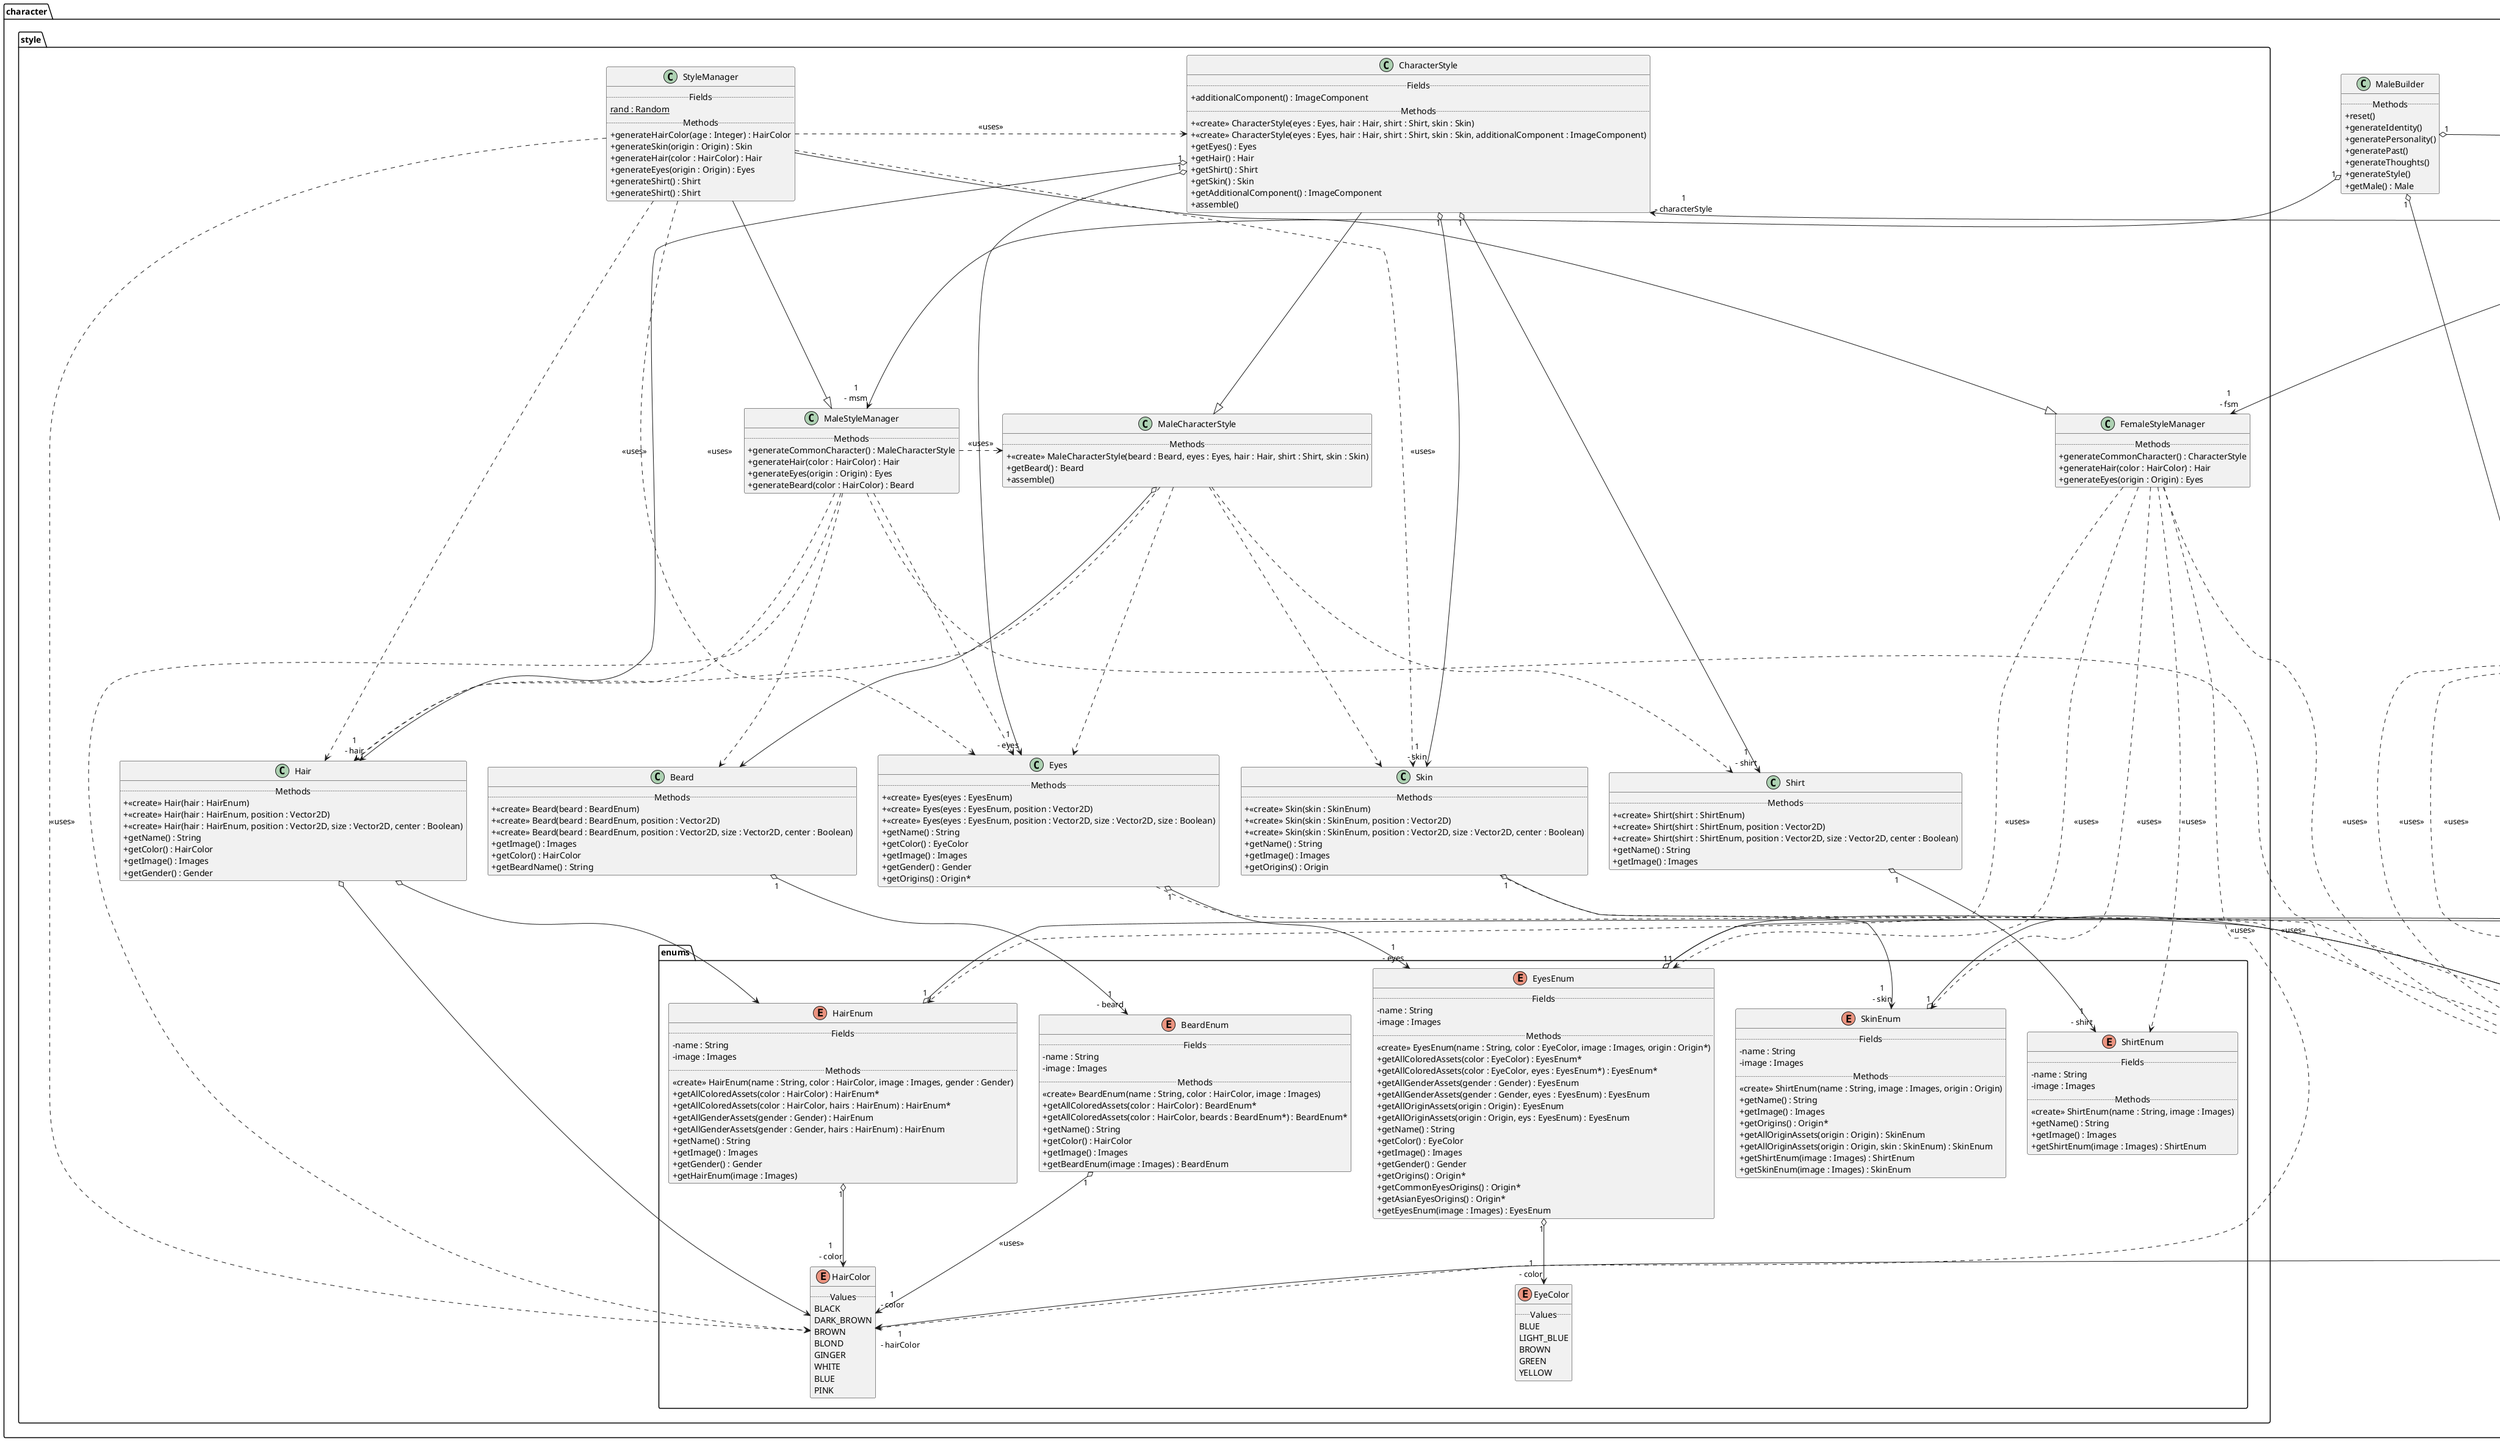 @startuml
skinparam classAttributeIconSize 0

package character{
    package identity{
        package enums{
            enum FirstName{
                ..Fields..
                - firstName : String
                ..Methods..
                <<create>> FirstName(firstname : FirstName, gender : Gender, origin : Origin)
                + getFirstName() : String
                + getGender() : Gender
                + getOrigin() : Origin
                + getAllOriginFirstName(origin : Origin) : FirstName*
                + getAllMaleFirstName() : FirstName*
                + getAllMaleFirstName(firstnames : FirstName) : FirstName*
                + getAllFemaleFirstName() : FirstName*
                + getAllFemaleFirstName(firstnames : FirstName) : FirstName*
            }
            enum Gender{
                ..Values..
                MALE
                FEMALE
                UNKNOWN
            }
            enum LastName{
                ..Methods..
                <<create>> LastName(origin : Origin)
                + getOrigin() : Origin
                + getAllOriginLastNames(origin : Origin) : LastName*
                + cleanName() : String
            }
            enum Origin{
                ..Values..
                FRENCH
                GERMAN
                ARABIC
                SPANISH
                ASIAN
                AMERICAN
                RUSSIAN
                AFRICAN
                ..Methods..
                + cleanName() : String
            }
        }

        class IdentityManager{
            ..Fields..
            - rand : Random {static}
            ..Methods..
            + generateOrigin() : Origin {static}
            + generateMaleFirstName() : FirstName {static}
            + generateFemaleFirstName() : FirstName {static}
            + generateLastName() : LastName {static}
            + generateInteger() : Integer {static}
        }
    }

    package personality{
        package enums{
            package pastFacts{
                enum CommonPastFacts{
                    ..Fields..
                    - title : String
                    - description : String
                    ..Methods..
                    <<create>> CommonPastFacts(title : String, description : String, leaningMentalStrength : MentalStrength)
                    + getTitle() : String
                    + getDescription() : String
                    + getLeaningMentalStrength() : MentalStrength
                }
                enum GenderPastFacts{
                    ..Fields..
                    - title : String
                    - description : String
                    ..Methods..
                    <<create>> GenderPastFacts(title : String, description : String, leaningMentalStrength : MentalStrength, overridingThoughts : GenderThoughts, concernedGender : Gender)
                    + getTitle() : String
                    + getDescription() : String
                    + getLeaningMentalStrength() : MentalStrength
                    + getOverridingThoughts() : GenderThoughts
                    + getAllGenderPastFacts(g : Gender) : GenderPastFacts*
                    + getAllGenderPastFacts(g : Gender, genderPastFacts : GenderPastFacts*) : GenderPastFacts*
                }
                enum OriginPastFacts{
                    ..Fields..
                    - title : String
                    - description : String
                    ..Methods..
                    <<create>> OriginPastFacts(title : String, description : String, leaningMentalStrength : MentalStrength, overridingThoughts : OriginThoughts, concernedOrigins : Origin)
                    + getTitle() : String
                    + getDescription() : String
                    + getLeaningMentalStrength() : MentalStrength
                    + getOverridingThoughts() : OriginThoughts
                    + getAllOriginPastFacts(o : Origin) : OriginPastFacts*
                    + getAllOriginPastFacts(o : Origin, orifinPastFacts : OriginPastFacts*) : OriginPastFacts*
                }
                enum SexualOrientationPastFacts{
                    ..Fields..
                    - title : String
                    - description : String
                    ..Methods..
                    <<create>> SexualOrientationPastFacts(title : String, description : String, leaningMentalStrength : MentalStrength, overridingThoughts : SexualOrientationThoughts, overridingSexualOrientation : SexualOrientation)
                    + getTitle() : String
                    + getDescription() : String
                    + getLeaningMentalStrength() : MentalStrength
                    + getOverridingThoughts() : SexualOrientationThoughts
                    + getOverridingSexualOrientation() : SexualOrientation
                }
            }
            package thought{
                enum GenderThoughts{
                    ..Fields..
                    - title : String
                    - description : String
                    ..Methods..
                    <<create>> GenderThoughts(title : String, description : String)
                    + getTile() : String
                    + getDescription() : String
                    + cleanName() : String
                }
                enum OriginThoughts{
                    ..Fields..
                    - title : String
                    - description : String
                    ..Methods..
                    <<create>> OriginThoughts(title : String, description : String)
                    + getTile() : String
                    + getDescription() : String
                    + cleanName() : String
                }
                enum SexualOrientationThoughts{
                    ..Fields..
                    - title : String
                    - description : String
                    ..Methods..
                    <<create>> SexualOrientationThoughts(title : String, description : String)
                    + getTile() : String
                    + getDescription() : String
                    + cleanName() : String
                }
            }

            enum MentalStrength{
                ..Values..
                WEAK
                NORMAL
                BOLD
            }
            enum SexualOrientation{
                ..Values..
                STRAIGHT
                GAY
                LESBIAN
                BISEXUAL
            }
        }

        class PersonalityManager{
            ..Fields..
            - rand : Random {static}
            ..Methods..
            + generateCommonPastFact() : CommonPastFacts
            + generateGenderPastFact() : GenderPastFacts
            + generateOriginPastFact() : OriginPastFacts
            + generateSexualOrientationPastFact() : SexualOrientationPastFacts
            + generateMentalStrength() : MentalStrength
            + generateSexualOrientation() : SexualOrientation
            + generateOriginThoughts() : OriginThoughts
            + generateGenderThoughts() : GenderThoughts
            + GenerateSexualOrientationThoughts() : SexualOrientationThoughts

        }
    }

    package style{
        package enums{
            enum BeardEnum{
                ..Fields..
                - name : String
                - image : Images
                ..Methods..
                <<create>> BeardEnum(name : String, color : HairColor, image : Images)
                + getAllColoredAssets(color : HairColor) : BeardEnum*
                + getAllColoredAssets(color : HairColor, beards : BeardEnum*) : BeardEnum*
                + getName() : String
                + getColor() : HairColor
                + getImage() : Images
                + getBeardEnum(image : Images) : BeardEnum
            }
            enum EyeColor{
                ..Values..
                BLUE
                LIGHT_BLUE
                BROWN
                GREEN
                YELLOW
            }
            enum EyesEnum{
                ..Fields..
                - name : String
                - image : Images
                ..Methods..
                <<create>> EyesEnum(name : String, color : EyeColor, image : Images, origin : Origin*)
                + getAllColoredAssets(color : EyeColor) : EyesEnum*
                + getAllColoredAssets(color : EyeColor, eyes : EyesEnum*) : EyesEnum*
                + getAllGenderAssets(gender : Gender) : EyesEnum
                + getAllGenderAssets(gender : Gender, eyes : EyesEnum) : EyesEnum
                + getAllOriginAssets(origin : Origin) : EyesEnum
                + getAllOriginAssets(origin : Origin, eys : EyesEnum) : EyesEnum
                + getName() : String
                + getColor() : EyeColor
                + getImage() : Images
                + getGender() : Gender
                + getOrigins() : Origin*
                + getCommonEyesOrigins() : Origin*
                + getAsianEyesOrigins() : Origin*
                + getEyesEnum(image : Images) : EyesEnum
            }
            enum HairColor{
                ..Values..
                BLACK
                DARK_BROWN
                BROWN
                BLOND
                GINGER
                WHITE
                BLUE
                PINK
            }
            enum HairEnum{
                ..Fields..
                - name : String
                - image : Images
                ..Methods..
                <<create>> HairEnum(name : String, color : HairColor, image : Images, gender : Gender)
                + getAllColoredAssets(color : HairColor) : HairEnum*
                + getAllColoredAssets(color : HairColor, hairs : HairEnum) : HairEnum*
                + getAllGenderAssets(gender : Gender) : HairEnum
                + getAllGenderAssets(gender : Gender, hairs : HairEnum) : HairEnum
                + getName() : String
                + getImage() : Images
                + getGender() : Gender
                + getHairEnum(image : Images)
            }
            enum ShirtEnum{
                ..Fields..
                - name : String
                - image : Images
                ..Methods..
                <<create>> ShirtEnum(name : String, image : Images)
                + getName() : String
                + getImage() : Images
                + getShirtEnum(image : Images) : ShirtEnum
            }
            enum SkinEnum{
                ..Fields..
                - name : String
                - image : Images
                ..Methods..
                <<create>> ShirtEnum(name : String, image : Images, origin : Origin)
                + getName() : String
                + getImage() : Images
                + getOrigins() : Origin*
                + getAllOriginAssets(origin : Origin) : SkinEnum
                + getAllOriginAssets(origin : Origin, skin : SkinEnum) : SkinEnum
                + getShirtEnum(image : Images) : ShirtEnum
                + getSkinEnum(image : Images) : SkinEnum
            }
        }
        class Beard{
            ..Methods..
            + <<create>> Beard(beard : BeardEnum)
            + <<create>> Beard(beard : BeardEnum, position : Vector2D)
            + <<create>> Beard(beard : BeardEnum, position : Vector2D, size : Vector2D, center : Boolean)
            + getImage() : Images
            + getColor() : HairColor
            + getBeardName() : String
        }
        class CharacterStyle{
            ..Fields..
            + additionalComponent() : ImageComponent
            ..Methods..
            + <<create>> CharacterStyle(eyes : Eyes, hair : Hair, shirt : Shirt, skin : Skin)
            + <<create>> CharacterStyle(eyes : Eyes, hair : Hair, shirt : Shirt, skin : Skin, additionalComponent : ImageComponent)
            + getEyes() : Eyes
            + getHair() : Hair
            + getShirt() : Shirt
            + getSkin() : Skin
            + getAdditionalComponent() : ImageComponent
            + assemble()
        }
        class Eyes{
            ..Methods..
            + <<create>> Eyes(eyes : EyesEnum)
            + <<create>> Eyes(eyes : EyesEnum, position : Vector2D)
            + <<create>> Eyes(eyes : EyesEnum, position : Vector2D, size : Vector2D, size : Boolean)
            + getName() : String
            + getColor() : EyeColor
            + getImage() : Images
            + getGender() : Gender
            + getOrigins() : Origin*
        }
        class FemaleStyleManager{
            ..Methods..
            + generateCommonCharacter() : CharacterStyle
            + generateHair(color : HairColor) : Hair
            + generateEyes(origin : Origin) : Eyes
        }
        class Hair{
            ..Methods..
            + <<create>> Hair(hair : HairEnum)
            + <<create>> Hair(hair : HairEnum, position : Vector2D)
            + <<create>> Hair(hair : HairEnum, position : Vector2D, size : Vector2D, center : Boolean)
            + getName() : String
            + getColor() : HairColor
            + getImage() : Images
            + getGender() : Gender
        }
        class MaleCharacterStyle{
            ..Methods..
            + <<create>> MaleCharacterStyle(beard : Beard, eyes : Eyes, hair : Hair, shirt : Shirt, skin : Skin)
            + getBeard() : Beard
            + assemble()
        }
        class MaleStyleManager{
            ..Methods..
            + generateCommonCharacter() : MaleCharacterStyle
            + generateHair(color : HairColor) : Hair
            + generateEyes(origin : Origin) : Eyes
            + generateBeard(color : HairColor) : Beard
        }
        class Shirt{
            ..Methods..
            + <<create>> Shirt(shirt : ShirtEnum)
            + <<create>> Shirt(shirt : ShirtEnum, position : Vector2D)
            + <<create>> Shirt(shirt : ShirtEnum, position : Vector2D, size : Vector2D, center : Boolean)
            + getName() : String
            + getImage() : Images
        }
        class Skin{
            ..Methods..
            + <<create>> Skin(skin : SkinEnum)
            + <<create>> Skin(skin : SkinEnum, position : Vector2D)
            + <<create>> Skin(skin : SkinEnum, position : Vector2D, size : Vector2D, center : Boolean)
            + getName() : String
            + getImage() : Images
            + getOrigins() : Origin
        }
        class StyleManager{
            ..Fields..
            rand : Random {static}
            ..Methods..
            + generateHairColor(age : Integer) : HairColor
            + generateSkin(origin : Origin) : Skin
            + generateHair(color : HairColor) : Hair
            + generateEyes(origin : Origin) : Eyes
            + generateShirt() : Shirt
            + generateShirt() : Shirt
        }
    }

    abstract class Character{
        ..Fields..
        age : Integer
        ..Methods..
        + <<create>> Character(position : Vector2D)
        + getOrigin() : Origin
        + getFirstName() : FirstName
        + getLastName() : LastName
        + getAge() : Integer
        + getHairColor() : HairColor
        + getCharacterStyle() : CharacterStyle
        + getCommonPastFact() : CommonPastFacts
        + OriginPastFact() : OriginPastFacts
        + getGenderPastFact() : GenderPastFacts
        + getSexualOrientationFact() : SexualOrientationFacts
        + getMentalStrength() : MentalStrength
        + getSexualOrientation() : SexualOrientation
        + getOriginThoughts() : OriginThoughts
        + getSexualOrientationThoughts() : SexualOrientationThoughts
        + setOrigin(origin : Origin)
        + setFirstName(firstname : FirstName)
        + setLastName(lastName : Lastname)
        + setAge(age : Integer)
        + setHairColor(hairColor : HairColor)
        + setCharacterStyle(characterStyle : CharacterStyle)
        + setCommonPastFact(commonPastFact : CommonPastFacts)
        + setOriginPastFact(originPastFact : OriginPastFacts)
        + setGenderPastFact(genderPastFact : GenderPastFacts)
        + setSexualOrientationPastFact(sexualOrientationPastFact : SexualOrientationFacts)
        + setMentalStrength(mentalStrength : MentalStrength)
        + setSexualOrientation(sexualOrientation : SexualOrientation)
        + setOriginThoughts(originThoughts : OriginThoughts)
        + setSexualOrientationThoughts(sexualOrientationThoughts : SexualOrientationThoughts)
    }
    interface CharacterBuilder <<interface>>{
        ..Methods..
        + reset()
        + generateIdentity()
        + generatePersonality()
        + generatePast()
        + generateThoughts()
        + generateStyle()
    }
    class CharacterDirector{
        ..Methods..
        + <<create>> CharacterDirector(builder : CharacterBuilder)
        + getBuilder() : CharacterBuilder
        + setBuilder(builder : CharacterBuilder)
        + generateCharacter()
    }
    class Female{
        ..Methods..
        + <<create>> Female(position : Vector2D)
    }
    class FemaleBuilder{
        ..Methods..
        + reset()
        + generateIdentity()
        + generatePersonality()
        + generatePast()
        + generateThoughts()
        + generateStyle()
        + getFemale() : Female
    }
    class Male{
        ..Methods..
        + <<create>> Male(position : Vector2D)
    }
    class MaleBuilder{
        ..Methods..
        + reset()
        + generateIdentity()
        + generatePersonality()
        + generatePast()
        + generateThoughts()
        + generateStyle()
        + getMale() : Male
    }
}

'Identity
character.identity.enums.FirstName "1" o--> "1\n- gender" character.identity.enums.Gender
character.identity.enums.FirstName "1" o--> "1\n- origin" character.identity.enums.Origin

character.identity.enums.LastName "1" o--> "1\n- origin" character.identity.enums.Origin

character.identity.IdentityManager ..> character.identity.enums.Origin : <<uses>>
character.identity.IdentityManager ..> character.identity.enums.FirstName : <<uses>>
character.identity.IdentityManager ..> character.identity.enums.LastName : <<uses>>

'Personality
character.personality.enums.pastFacts.CommonPastFacts "1" o--> "1\n- leaningMentalStrength" character.personality.enums.MentalStrength

character.personality.enums.pastFacts.GenderPastFacts "1" o--> "1\n- leaningMentalStrength" character.personality.enums.MentalStrength
character.personality.enums.pastFacts.GenderPastFacts "1" o--> "1\n- overridingThoughts" character.personality.enums.thought.GenderThoughts
character.personality.enums.pastFacts.GenderPastFacts "1" o--> "1\n- concernedGender" character.identity.enums.Gender

character.personality.enums.pastFacts.OriginPastFacts "1" o--> "1\n- leaningMentalStrength" character.personality.enums.MentalStrength
character.personality.enums.pastFacts.OriginPastFacts "1" o--> "1\n- overridingThoughts" character.personality.enums.thought.OriginThoughts
character.personality.enums.pastFacts.OriginPastFacts "1" o--> "1\n- concernedOrigins" character.identity.enums.Origin

character.personality.enums.pastFacts.SexualOrientationPastFacts "1" o--> "1\n- leaningMentalStrength" character.personality.enums.MentalStrength
character.personality.enums.pastFacts.SexualOrientationPastFacts "1" o--> "1\n- overridingThoughts" character.personality.enums.thought.SexualOrientationThoughts
character.personality.enums.pastFacts.SexualOrientationPastFacts "1" o--> "1\n- overridingSexualOrientation" character.personality.enums.SexualOrientation

character.personality.PersonalityManager ..> character.personality.enums.pastFacts.CommonPastFacts : <<uses>>
character.personality.PersonalityManager ..> character.personality.enums.pastFacts.GenderPastFacts : <<uses>>
character.personality.PersonalityManager ..> character.personality.enums.pastFacts.OriginPastFacts : <<uses>>
character.personality.PersonalityManager ..> character.personality.enums.pastFacts.SexualOrientationPastFacts : <<uses>>
character.personality.PersonalityManager ...> character.personality.enums.thought.OriginThoughts : <<uses>>
character.personality.PersonalityManager ...> character.personality.enums.thought.GenderThoughts : <<uses>>
character.personality.PersonalityManager ...> character.personality.enums.thought.SexualOrientationThoughts : <<uses>>
character.personality.PersonalityManager ...> character.personality.enums.MentalStrength : <<uses>>
character.personality.PersonalityManager ...> character.personality.enums.SexualOrientation : <<uses>>
character.personality.PersonalityManager ..> character.identity.enums.Gender : <<uses>>
character.personality.PersonalityManager ..> character.identity.enums.Origin : <<uses>>

'Style
character.style.enums.BeardEnum "1" o--> "1\n- color" character.style.enums.HairColor : <<uses>>

character.style.enums.EyesEnum "1" o--> "1\n- color" character.style.enums.EyeColor
character.style.enums.EyesEnum "1" o-> "1\n- gender" character.identity.enums.Gender
character.style.enums.EyesEnum "1" o-> "*\n- origins" character.identity.enums.Origin

character.style.enums.HairEnum "1" o--> "1\n- color" character.style.enums.HairColor
character.style.enums.HairEnum "1" o-> "1\n- gender" character.identity.enums.Gender

character.style.enums.SkinEnum "1" o-> "*\n- origins" character.identity.enums.Origin

character.style.Beard "1" o-> "1\n- beard" character.style.enums.BeardEnum

character.style.CharacterStyle --|> character.style.MaleCharacterStyle
character.style.CharacterStyle "1" o--> "1\n- eyes" character.style.Eyes
character.style.CharacterStyle "1" o--> "1\n- hair" character.style.Hair
character.style.CharacterStyle "1" o--> "1\n- shirt" character.style.Shirt
character.style.CharacterStyle "1" o--> "1\n- skin" character.style.Skin

character.style.Eyes "1" o--> "1\n- eyes" character.style.enums.EyesEnum
character.style.Eyes .> character.identity.enums.Origin : <<uses>>

character.style.FemaleStyleManager ...> character.style.enums.EyesEnum : <<uses>>
character.style.FemaleStyleManager ...> character.style.enums.HairEnum : <<uses>>
character.style.FemaleStyleManager ...> character.style.enums.ShirtEnum : <<uses>>
character.style.FemaleStyleManager ...> character.style.enums.SkinEnum : <<uses>>
character.style.FemaleStyleManager ...> character.style.enums.HairColor : <<uses>>
character.style.FemaleStyleManager ..> character.identity.enums.Origin : <<uses>>

character.style.Hair o--> character.style.enums.HairEnum
character.style.Hair o--> character.style.enums.HairColor

character.style.MaleCharacterStyle o--> character.style.Beard
character.style.MaleCharacterStyle ..> character.style.Eyes
character.style.MaleCharacterStyle ..> character.style.Hair
character.style.MaleCharacterStyle ..> character.style.Shirt
character.style.MaleCharacterStyle ..> character.style.Skin

character.style.MaleStyleManager .> character.style.MaleCharacterStyle :<<uses>>
character.style.MaleStyleManager .> character.style.Hair
character.style.MaleStyleManager .> character.style.enums.HairColor
character.style.MaleStyleManager .> character.style.Eyes
character.style.MaleStyleManager ..> character.identity.enums.Origin
character.style.MaleStyleManager .> character.style.Beard

character.style.Shirt "1" o--> "1\n- shirt" character.style.enums.ShirtEnum

character.style.Skin "1" o--> "1\n- skin" character.style.enums.SkinEnum
character.style.Skin ..> character.identity.enums.Origin

character.style.StyleManager --|> character.style.MaleStyleManager
character.style.StyleManager --|> character.style.FemaleStyleManager
character.style.StyleManager .> character.style.CharacterStyle : <<uses>>
character.style.StyleManager ...> character.style.enums.HairColor : <<uses>>
character.style.StyleManager ..> character.style.Skin : <<uses>>
character.style.StyleManager ..> character.style.Hair : <<uses>>
character.style.StyleManager ..> character.style.Eyes : <<uses>>

'Global
character.Character --|> character.Male
character.Character --|> character.Female
character.Character "1" o--> "1\n- commonPastFact" character.personality.enums.pastFacts.CommonPastFacts
character.Character "1" o--> "1\n- originPastFact" character.personality.enums.pastFacts.OriginPastFacts
character.Character "1" o--> "1\n- genderPastFact" character.personality.enums.pastFacts.GenderPastFacts
character.Character "1" o--> "1\n- sexualOrientationPastFact" character.personality.enums.pastFacts.SexualOrientationPastFacts
character.Character "1" o--> "1\n- originThoughts" character.personality.enums.thought.OriginThoughts
character.Character "1" o--> "1\n- genderThoughts" character.personality.enums.thought.GenderThoughts
character.Character "1" o--> "1\n- sexualOrientationThoughts" character.personality.enums.thought.SexualOrientationThoughts
character.Character "1" o--> "1\n- MentalStrength" character.personality.enums.MentalStrength
character.Character "1" o--> "1\n- sexualOrientation" character.personality.enums.SexualOrientation
character.Character "1" o--> "1\n- origin" character.identity.enums.Origin
character.Character "1" o--> "1\n- firstName" character.identity.enums.FirstName
character.Character "1" o--> "1\n- lastname" character.identity.enums.LastName
character.Character "1" o--> "1\n- characterStyle" character.style.CharacterStyle
character.Character "1" o--> "1\n- hairColor" character.style.enums.HairColor

character.CharacterDirector "1" o--> "1\n- builder" character.CharacterBuilder

character.FemaleBuilder "1" o--> "1\n- pm" character.personality.PersonalityManager
character.FemaleBuilder "1" o--> "1\n- fsm" character.style.FemaleStyleManager
character.FemaleBuilder "1" o--> "1\n- female" character.Female

character.MaleBuilder "1" o--> "1\n- pm" character.personality.PersonalityManager
character.MaleBuilder "1" o--> "1\n- msm" character.style.MaleStyleManager
character.MaleBuilder "1" o--> "1\n- male" character.Male

@enduml
